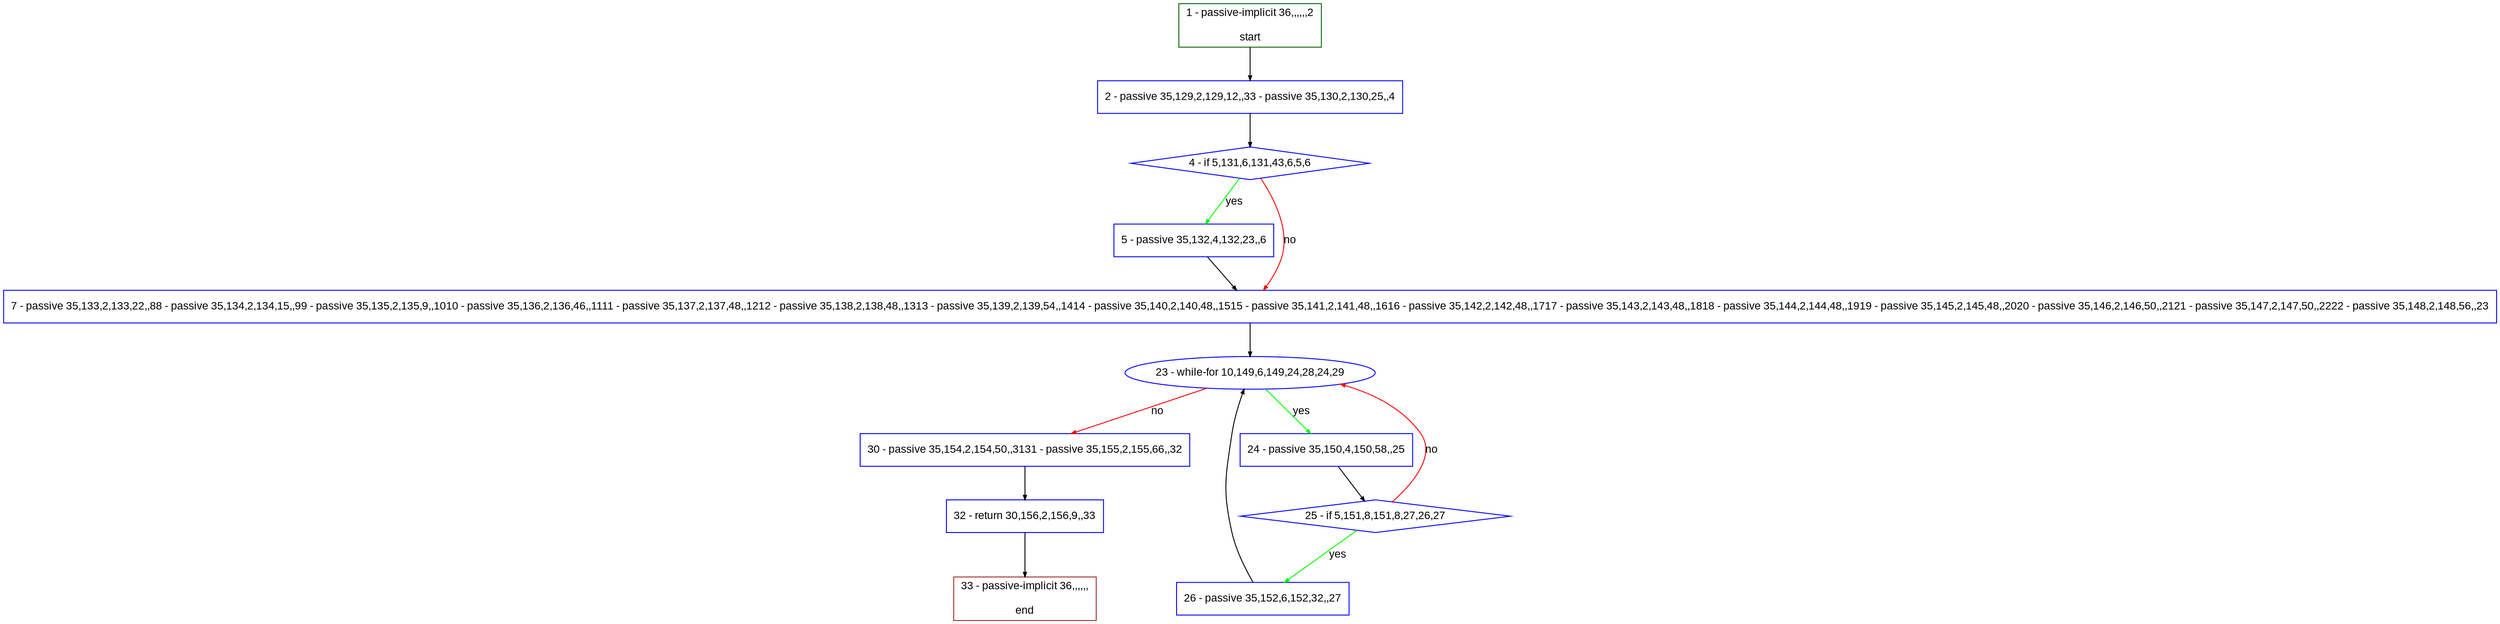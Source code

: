 digraph "" {
  graph [pack="true", label="", fontsize="12", packmode="clust", fontname="Arial", fillcolor="#FFFFCC", bgcolor="white", style="rounded,filled", compound="true"];
  node [node_initialized="no", label="", color="grey", fontsize="12", fillcolor="white", fontname="Arial", style="filled", shape="rectangle", compound="true", fixedsize="false"];
  edge [fontcolor="black", arrowhead="normal", arrowtail="none", arrowsize="0.5", ltail="", label="", color="black", fontsize="12", lhead="", fontname="Arial", dir="forward", compound="true"];
  __N1 [label="2 - passive 35,129,2,129,12,,33 - passive 35,130,2,130,25,,4", color="#0000ff", fillcolor="#ffffff", style="filled", shape="box"];
  __N2 [label="1 - passive-implicit 36,,,,,,2\n\nstart", color="#006400", fillcolor="#ffffff", style="filled", shape="box"];
  __N3 [label="4 - if 5,131,6,131,43,6,5,6", color="#0000ff", fillcolor="#ffffff", style="filled", shape="diamond"];
  __N4 [label="5 - passive 35,132,4,132,23,,6", color="#0000ff", fillcolor="#ffffff", style="filled", shape="box"];
  __N5 [label="7 - passive 35,133,2,133,22,,88 - passive 35,134,2,134,15,,99 - passive 35,135,2,135,9,,1010 - passive 35,136,2,136,46,,1111 - passive 35,137,2,137,48,,1212 - passive 35,138,2,138,48,,1313 - passive 35,139,2,139,54,,1414 - passive 35,140,2,140,48,,1515 - passive 35,141,2,141,48,,1616 - passive 35,142,2,142,48,,1717 - passive 35,143,2,143,48,,1818 - passive 35,144,2,144,48,,1919 - passive 35,145,2,145,48,,2020 - passive 35,146,2,146,50,,2121 - passive 35,147,2,147,50,,2222 - passive 35,148,2,148,56,,23", color="#0000ff", fillcolor="#ffffff", style="filled", shape="box"];
  __N6 [label="23 - while-for 10,149,6,149,24,28,24,29", color="#0000ff", fillcolor="#ffffff", style="filled", shape="oval"];
  __N7 [label="24 - passive 35,150,4,150,58,,25", color="#0000ff", fillcolor="#ffffff", style="filled", shape="box"];
  __N8 [label="30 - passive 35,154,2,154,50,,3131 - passive 35,155,2,155,66,,32", color="#0000ff", fillcolor="#ffffff", style="filled", shape="box"];
  __N9 [label="25 - if 5,151,8,151,8,27,26,27", color="#0000ff", fillcolor="#ffffff", style="filled", shape="diamond"];
  __N10 [label="26 - passive 35,152,6,152,32,,27", color="#0000ff", fillcolor="#ffffff", style="filled", shape="box"];
  __N11 [label="32 - return 30,156,2,156,9,,33", color="#0000ff", fillcolor="#ffffff", style="filled", shape="box"];
  __N12 [label="33 - passive-implicit 36,,,,,,\n\nend", color="#a52a2a", fillcolor="#ffffff", style="filled", shape="box"];
  __N2 -> __N1 [arrowhead="normal", arrowtail="none", color="#000000", label="", dir="forward"];
  __N1 -> __N3 [arrowhead="normal", arrowtail="none", color="#000000", label="", dir="forward"];
  __N3 -> __N4 [arrowhead="normal", arrowtail="none", color="#00ff00", label="yes", dir="forward"];
  __N3 -> __N5 [arrowhead="normal", arrowtail="none", color="#ff0000", label="no", dir="forward"];
  __N4 -> __N5 [arrowhead="normal", arrowtail="none", color="#000000", label="", dir="forward"];
  __N5 -> __N6 [arrowhead="normal", arrowtail="none", color="#000000", label="", dir="forward"];
  __N6 -> __N7 [arrowhead="normal", arrowtail="none", color="#00ff00", label="yes", dir="forward"];
  __N6 -> __N8 [arrowhead="normal", arrowtail="none", color="#ff0000", label="no", dir="forward"];
  __N7 -> __N9 [arrowhead="normal", arrowtail="none", color="#000000", label="", dir="forward"];
  __N9 -> __N6 [arrowhead="normal", arrowtail="none", color="#ff0000", label="no", dir="forward"];
  __N9 -> __N10 [arrowhead="normal", arrowtail="none", color="#00ff00", label="yes", dir="forward"];
  __N10 -> __N6 [arrowhead="normal", arrowtail="none", color="#000000", label="", dir="forward"];
  __N8 -> __N11 [arrowhead="normal", arrowtail="none", color="#000000", label="", dir="forward"];
  __N11 -> __N12 [arrowhead="normal", arrowtail="none", color="#000000", label="", dir="forward"];
}

